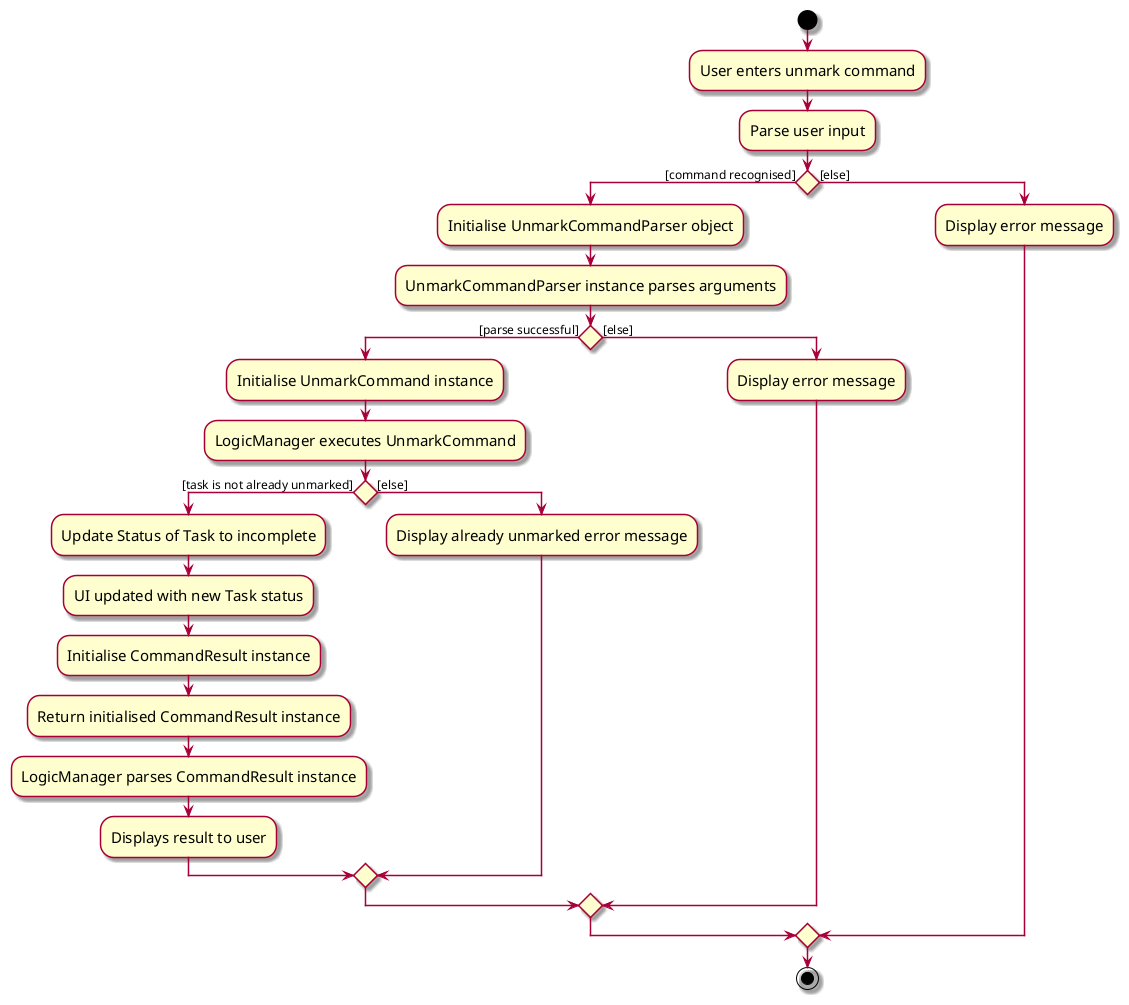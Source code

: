 @startuml
skin rose
skinparam ActivityFontSize 15
skinparam ArrowFontSize 12
start
:User enters unmark command;

'Since the beta syntax does not support placing the condition outside the
'diamond we place it as the true branch instead.

:Parse user input;

if () then ([command recognised])
    :Initialise UnmarkCommandParser object;
    :UnmarkCommandParser instance parses arguments;
    if () then ([parse successful])
        :Initialise UnmarkCommand instance;
        :LogicManager executes UnmarkCommand;
        if () then ([task is not already unmarked])
            :Update Status of Task to incomplete;
            :UI updated with new Task status;
            :Initialise CommandResult instance;
            :Return initialised CommandResult instance;
            :LogicManager parses CommandResult instance;
            :Displays result to user;
        else ([else])
            :Display already unmarked error message;
        endif
    else ([else])
        :Display error message;
    endif
else ([else])
:Display error message;
endif
stop

@enduml
